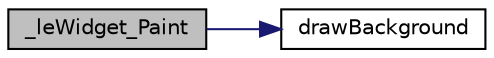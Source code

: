 digraph "_leWidget_Paint"
{
 // LATEX_PDF_SIZE
  edge [fontname="Helvetica",fontsize="10",labelfontname="Helvetica",labelfontsize="10"];
  node [fontname="Helvetica",fontsize="10",shape=record];
  rankdir="LR";
  Node1 [label="_leWidget_Paint",height=0.2,width=0.4,color="black", fillcolor="grey75", style="filled", fontcolor="black",tooltip=" "];
  Node1 -> Node2 [color="midnightblue",fontsize="10",style="solid",fontname="Helvetica"];
  Node2 [label="drawBackground",height=0.2,width=0.4,color="black", fillcolor="white", style="filled",URL="$legato__widget__skin__classic_8c.html#a704279c686af4c7ef9a304702b52c9b4",tooltip=" "];
}
